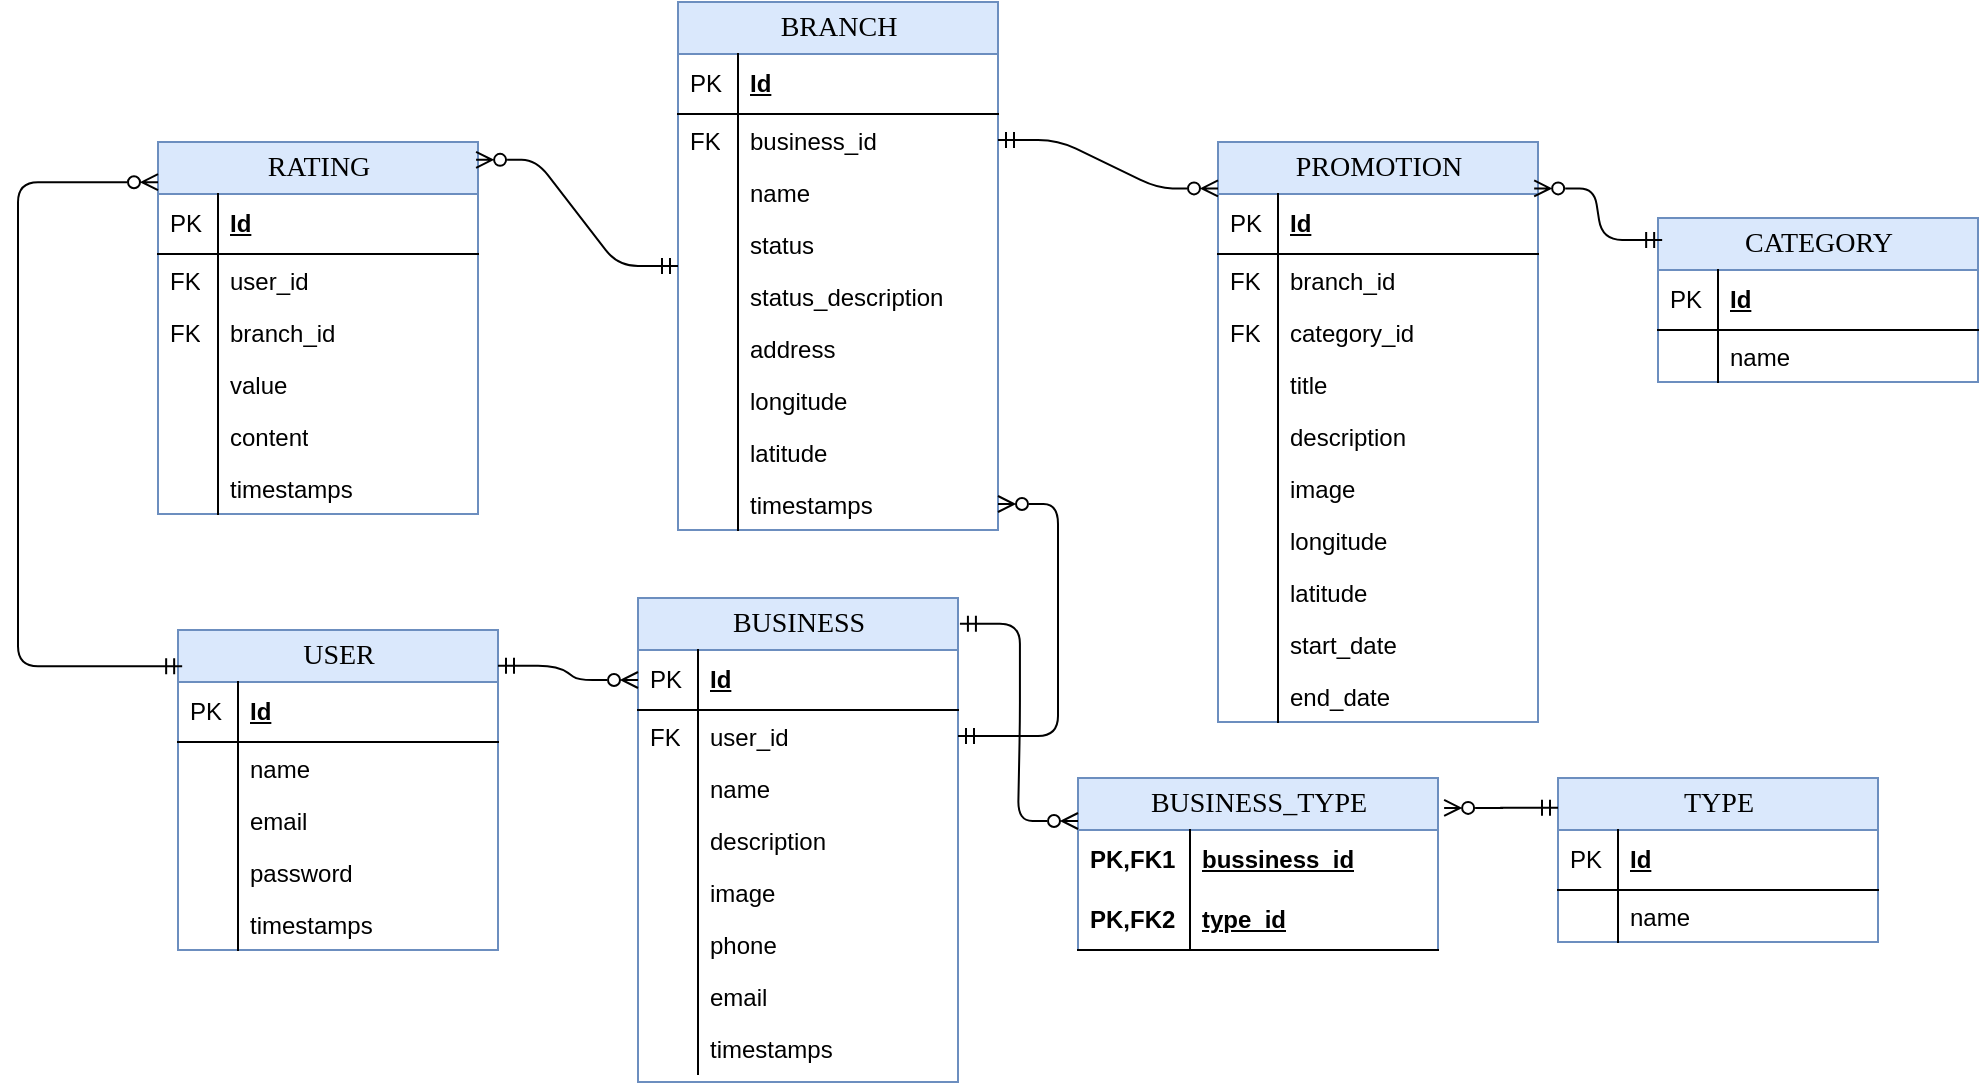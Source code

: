 <mxfile version="24.7.2" type="device">
  <diagram name="Page-1" id="e56a1550-8fbb-45ad-956c-1786394a9013">
    <mxGraphModel dx="2567" dy="1573" grid="1" gridSize="10" guides="1" tooltips="1" connect="1" arrows="1" fold="1" page="1" pageScale="1" pageWidth="1100" pageHeight="850" background="none" math="0" shadow="0">
      <root>
        <mxCell id="0" />
        <mxCell id="1" parent="0" />
        <mxCell id="ohOQZttrd2e1mQCOzsB0-14" value="USER" style="swimlane;html=1;fontStyle=0;childLayout=stackLayout;horizontal=1;startSize=26;fillColor=#dae8fc;horizontalStack=0;resizeParent=1;resizeLast=0;collapsible=1;marginBottom=0;swimlaneFillColor=#ffffff;align=center;rounded=0;shadow=0;comic=0;labelBackgroundColor=none;strokeWidth=1;fontFamily=Verdana;fontSize=14;strokeColor=#6c8ebf;" parent="1" vertex="1">
          <mxGeometry x="-30" y="-156" width="160" height="160" as="geometry" />
        </mxCell>
        <mxCell id="ohOQZttrd2e1mQCOzsB0-15" value="Id" style="shape=partialRectangle;top=0;left=0;right=0;bottom=1;html=1;align=left;verticalAlign=middle;fillColor=none;spacingLeft=34;spacingRight=4;whiteSpace=wrap;overflow=hidden;rotatable=0;points=[[0,0.5],[1,0.5]];portConstraint=eastwest;dropTarget=0;fontStyle=5;" parent="ohOQZttrd2e1mQCOzsB0-14" vertex="1">
          <mxGeometry y="26" width="160" height="30" as="geometry" />
        </mxCell>
        <mxCell id="ohOQZttrd2e1mQCOzsB0-16" value="PK" style="shape=partialRectangle;top=0;left=0;bottom=0;html=1;fillColor=none;align=left;verticalAlign=middle;spacingLeft=4;spacingRight=4;whiteSpace=wrap;overflow=hidden;rotatable=0;points=[];portConstraint=eastwest;part=1;" parent="ohOQZttrd2e1mQCOzsB0-15" vertex="1" connectable="0">
          <mxGeometry width="30" height="30" as="geometry" />
        </mxCell>
        <mxCell id="ohOQZttrd2e1mQCOzsB0-17" value="name" style="shape=partialRectangle;top=0;left=0;right=0;bottom=0;html=1;align=left;verticalAlign=top;fillColor=none;spacingLeft=34;spacingRight=4;whiteSpace=wrap;overflow=hidden;rotatable=0;points=[[0,0.5],[1,0.5]];portConstraint=eastwest;dropTarget=0;" parent="ohOQZttrd2e1mQCOzsB0-14" vertex="1">
          <mxGeometry y="56" width="160" height="26" as="geometry" />
        </mxCell>
        <mxCell id="ohOQZttrd2e1mQCOzsB0-18" value="" style="shape=partialRectangle;top=0;left=0;bottom=0;html=1;fillColor=none;align=left;verticalAlign=top;spacingLeft=4;spacingRight=4;whiteSpace=wrap;overflow=hidden;rotatable=0;points=[];portConstraint=eastwest;part=1;" parent="ohOQZttrd2e1mQCOzsB0-17" vertex="1" connectable="0">
          <mxGeometry width="30" height="26" as="geometry" />
        </mxCell>
        <mxCell id="ohOQZttrd2e1mQCOzsB0-19" value="email" style="shape=partialRectangle;top=0;left=0;right=0;bottom=0;html=1;align=left;verticalAlign=top;fillColor=none;spacingLeft=34;spacingRight=4;whiteSpace=wrap;overflow=hidden;rotatable=0;points=[[0,0.5],[1,0.5]];portConstraint=eastwest;dropTarget=0;" parent="ohOQZttrd2e1mQCOzsB0-14" vertex="1">
          <mxGeometry y="82" width="160" height="26" as="geometry" />
        </mxCell>
        <mxCell id="ohOQZttrd2e1mQCOzsB0-20" value="" style="shape=partialRectangle;top=0;left=0;bottom=0;html=1;fillColor=none;align=left;verticalAlign=top;spacingLeft=4;spacingRight=4;whiteSpace=wrap;overflow=hidden;rotatable=0;points=[];portConstraint=eastwest;part=1;" parent="ohOQZttrd2e1mQCOzsB0-19" vertex="1" connectable="0">
          <mxGeometry width="30" height="26" as="geometry" />
        </mxCell>
        <mxCell id="ohOQZttrd2e1mQCOzsB0-21" value="password" style="shape=partialRectangle;top=0;left=0;right=0;bottom=0;html=1;align=left;verticalAlign=top;fillColor=none;spacingLeft=34;spacingRight=4;whiteSpace=wrap;overflow=hidden;rotatable=0;points=[[0,0.5],[1,0.5]];portConstraint=eastwest;dropTarget=0;" parent="ohOQZttrd2e1mQCOzsB0-14" vertex="1">
          <mxGeometry y="108" width="160" height="26" as="geometry" />
        </mxCell>
        <mxCell id="ohOQZttrd2e1mQCOzsB0-22" value="" style="shape=partialRectangle;top=0;left=0;bottom=0;html=1;fillColor=none;align=left;verticalAlign=top;spacingLeft=4;spacingRight=4;whiteSpace=wrap;overflow=hidden;rotatable=0;points=[];portConstraint=eastwest;part=1;" parent="ohOQZttrd2e1mQCOzsB0-21" vertex="1" connectable="0">
          <mxGeometry width="30" height="26" as="geometry" />
        </mxCell>
        <mxCell id="ohOQZttrd2e1mQCOzsB0-25" value="timestamps" style="shape=partialRectangle;top=0;left=0;right=0;bottom=0;html=1;align=left;verticalAlign=top;fillColor=none;spacingLeft=34;spacingRight=4;whiteSpace=wrap;overflow=hidden;rotatable=0;points=[[0,0.5],[1,0.5]];portConstraint=eastwest;dropTarget=0;" parent="ohOQZttrd2e1mQCOzsB0-14" vertex="1">
          <mxGeometry y="134" width="160" height="26" as="geometry" />
        </mxCell>
        <mxCell id="ohOQZttrd2e1mQCOzsB0-26" value="" style="shape=partialRectangle;top=0;left=0;bottom=0;html=1;fillColor=none;align=left;verticalAlign=top;spacingLeft=4;spacingRight=4;whiteSpace=wrap;overflow=hidden;rotatable=0;points=[];portConstraint=eastwest;part=1;" parent="ohOQZttrd2e1mQCOzsB0-25" vertex="1" connectable="0">
          <mxGeometry width="30" height="26" as="geometry" />
        </mxCell>
        <mxCell id="ohOQZttrd2e1mQCOzsB0-27" value="BUSINESS" style="swimlane;html=1;fontStyle=0;childLayout=stackLayout;horizontal=1;startSize=26;fillColor=#dae8fc;horizontalStack=0;resizeParent=1;resizeLast=0;collapsible=1;marginBottom=0;swimlaneFillColor=#ffffff;align=center;rounded=0;shadow=0;comic=0;labelBackgroundColor=none;strokeWidth=1;fontFamily=Verdana;fontSize=14;strokeColor=#6c8ebf;" parent="1" vertex="1">
          <mxGeometry x="200" y="-172" width="160" height="242" as="geometry" />
        </mxCell>
        <mxCell id="ohOQZttrd2e1mQCOzsB0-28" value="Id" style="shape=partialRectangle;top=0;left=0;right=0;bottom=1;html=1;align=left;verticalAlign=middle;fillColor=none;spacingLeft=34;spacingRight=4;whiteSpace=wrap;overflow=hidden;rotatable=0;points=[[0,0.5],[1,0.5]];portConstraint=eastwest;dropTarget=0;fontStyle=5;" parent="ohOQZttrd2e1mQCOzsB0-27" vertex="1">
          <mxGeometry y="26" width="160" height="30" as="geometry" />
        </mxCell>
        <mxCell id="ohOQZttrd2e1mQCOzsB0-29" value="PK" style="shape=partialRectangle;top=0;left=0;bottom=0;html=1;fillColor=none;align=left;verticalAlign=middle;spacingLeft=4;spacingRight=4;whiteSpace=wrap;overflow=hidden;rotatable=0;points=[];portConstraint=eastwest;part=1;" parent="ohOQZttrd2e1mQCOzsB0-28" vertex="1" connectable="0">
          <mxGeometry width="30" height="30" as="geometry" />
        </mxCell>
        <mxCell id="ohOQZttrd2e1mQCOzsB0-30" value="user_id" style="shape=partialRectangle;top=0;left=0;right=0;bottom=0;html=1;align=left;verticalAlign=top;fillColor=none;spacingLeft=34;spacingRight=4;whiteSpace=wrap;overflow=hidden;rotatable=0;points=[[0,0.5],[1,0.5]];portConstraint=eastwest;dropTarget=0;" parent="ohOQZttrd2e1mQCOzsB0-27" vertex="1">
          <mxGeometry y="56" width="160" height="26" as="geometry" />
        </mxCell>
        <mxCell id="ohOQZttrd2e1mQCOzsB0-31" value="FK" style="shape=partialRectangle;top=0;left=0;bottom=0;html=1;fillColor=none;align=left;verticalAlign=top;spacingLeft=4;spacingRight=4;whiteSpace=wrap;overflow=hidden;rotatable=0;points=[];portConstraint=eastwest;part=1;" parent="ohOQZttrd2e1mQCOzsB0-30" vertex="1" connectable="0">
          <mxGeometry width="30" height="26" as="geometry" />
        </mxCell>
        <mxCell id="ohOQZttrd2e1mQCOzsB0-32" value="name" style="shape=partialRectangle;top=0;left=0;right=0;bottom=0;html=1;align=left;verticalAlign=top;fillColor=none;spacingLeft=34;spacingRight=4;whiteSpace=wrap;overflow=hidden;rotatable=0;points=[[0,0.5],[1,0.5]];portConstraint=eastwest;dropTarget=0;" parent="ohOQZttrd2e1mQCOzsB0-27" vertex="1">
          <mxGeometry y="82" width="160" height="26" as="geometry" />
        </mxCell>
        <mxCell id="ohOQZttrd2e1mQCOzsB0-33" value="" style="shape=partialRectangle;top=0;left=0;bottom=0;html=1;fillColor=none;align=left;verticalAlign=top;spacingLeft=4;spacingRight=4;whiteSpace=wrap;overflow=hidden;rotatable=0;points=[];portConstraint=eastwest;part=1;" parent="ohOQZttrd2e1mQCOzsB0-32" vertex="1" connectable="0">
          <mxGeometry width="30" height="26" as="geometry" />
        </mxCell>
        <mxCell id="ohOQZttrd2e1mQCOzsB0-79" value="description" style="shape=partialRectangle;top=0;left=0;right=0;bottom=0;html=1;align=left;verticalAlign=top;fillColor=none;spacingLeft=34;spacingRight=4;whiteSpace=wrap;overflow=hidden;rotatable=0;points=[[0,0.5],[1,0.5]];portConstraint=eastwest;dropTarget=0;" parent="ohOQZttrd2e1mQCOzsB0-27" vertex="1">
          <mxGeometry y="108" width="160" height="26" as="geometry" />
        </mxCell>
        <mxCell id="ohOQZttrd2e1mQCOzsB0-80" value="" style="shape=partialRectangle;top=0;left=0;bottom=0;html=1;fillColor=none;align=left;verticalAlign=top;spacingLeft=4;spacingRight=4;whiteSpace=wrap;overflow=hidden;rotatable=0;points=[];portConstraint=eastwest;part=1;" parent="ohOQZttrd2e1mQCOzsB0-79" vertex="1" connectable="0">
          <mxGeometry width="30" height="26" as="geometry" />
        </mxCell>
        <mxCell id="ohOQZttrd2e1mQCOzsB0-115" value="image" style="shape=partialRectangle;top=0;left=0;right=0;bottom=0;html=1;align=left;verticalAlign=top;fillColor=none;spacingLeft=34;spacingRight=4;whiteSpace=wrap;overflow=hidden;rotatable=0;points=[[0,0.5],[1,0.5]];portConstraint=eastwest;dropTarget=0;" parent="ohOQZttrd2e1mQCOzsB0-27" vertex="1">
          <mxGeometry y="134" width="160" height="26" as="geometry" />
        </mxCell>
        <mxCell id="ohOQZttrd2e1mQCOzsB0-116" value="" style="shape=partialRectangle;top=0;left=0;bottom=0;html=1;fillColor=none;align=left;verticalAlign=top;spacingLeft=4;spacingRight=4;whiteSpace=wrap;overflow=hidden;rotatable=0;points=[];portConstraint=eastwest;part=1;" parent="ohOQZttrd2e1mQCOzsB0-115" vertex="1" connectable="0">
          <mxGeometry width="30" height="26" as="geometry" />
        </mxCell>
        <mxCell id="ohOQZttrd2e1mQCOzsB0-83" value="phone" style="shape=partialRectangle;top=0;left=0;right=0;bottom=0;html=1;align=left;verticalAlign=top;fillColor=none;spacingLeft=34;spacingRight=4;whiteSpace=wrap;overflow=hidden;rotatable=0;points=[[0,0.5],[1,0.5]];portConstraint=eastwest;dropTarget=0;" parent="ohOQZttrd2e1mQCOzsB0-27" vertex="1">
          <mxGeometry y="160" width="160" height="26" as="geometry" />
        </mxCell>
        <mxCell id="ohOQZttrd2e1mQCOzsB0-84" value="" style="shape=partialRectangle;top=0;left=0;bottom=0;html=1;fillColor=none;align=left;verticalAlign=top;spacingLeft=4;spacingRight=4;whiteSpace=wrap;overflow=hidden;rotatable=0;points=[];portConstraint=eastwest;part=1;" parent="ohOQZttrd2e1mQCOzsB0-83" vertex="1" connectable="0">
          <mxGeometry width="30" height="26" as="geometry" />
        </mxCell>
        <mxCell id="ohOQZttrd2e1mQCOzsB0-85" value="email" style="shape=partialRectangle;top=0;left=0;right=0;bottom=0;html=1;align=left;verticalAlign=top;fillColor=none;spacingLeft=34;spacingRight=4;whiteSpace=wrap;overflow=hidden;rotatable=0;points=[[0,0.5],[1,0.5]];portConstraint=eastwest;dropTarget=0;" parent="ohOQZttrd2e1mQCOzsB0-27" vertex="1">
          <mxGeometry y="186" width="160" height="26" as="geometry" />
        </mxCell>
        <mxCell id="ohOQZttrd2e1mQCOzsB0-86" value="" style="shape=partialRectangle;top=0;left=0;bottom=0;html=1;fillColor=none;align=left;verticalAlign=top;spacingLeft=4;spacingRight=4;whiteSpace=wrap;overflow=hidden;rotatable=0;points=[];portConstraint=eastwest;part=1;" parent="ohOQZttrd2e1mQCOzsB0-85" vertex="1" connectable="0">
          <mxGeometry width="30" height="26" as="geometry" />
        </mxCell>
        <mxCell id="ohOQZttrd2e1mQCOzsB0-36" value="timestamps" style="shape=partialRectangle;top=0;left=0;right=0;bottom=0;html=1;align=left;verticalAlign=top;fillColor=none;spacingLeft=34;spacingRight=4;whiteSpace=wrap;overflow=hidden;rotatable=0;points=[[0,0.5],[1,0.5]];portConstraint=eastwest;dropTarget=0;" parent="ohOQZttrd2e1mQCOzsB0-27" vertex="1">
          <mxGeometry y="212" width="160" height="26" as="geometry" />
        </mxCell>
        <mxCell id="ohOQZttrd2e1mQCOzsB0-37" value="" style="shape=partialRectangle;top=0;left=0;bottom=0;html=1;fillColor=none;align=left;verticalAlign=top;spacingLeft=4;spacingRight=4;whiteSpace=wrap;overflow=hidden;rotatable=0;points=[];portConstraint=eastwest;part=1;" parent="ohOQZttrd2e1mQCOzsB0-36" vertex="1" connectable="0">
          <mxGeometry width="30" height="26" as="geometry" />
        </mxCell>
        <mxCell id="ohOQZttrd2e1mQCOzsB0-40" value="TYPE" style="swimlane;html=1;fontStyle=0;childLayout=stackLayout;horizontal=1;startSize=26;fillColor=#dae8fc;horizontalStack=0;resizeParent=1;resizeLast=0;collapsible=1;marginBottom=0;swimlaneFillColor=#ffffff;align=center;rounded=0;shadow=0;comic=0;labelBackgroundColor=none;strokeWidth=1;fontFamily=Verdana;fontSize=14;strokeColor=#6c8ebf;" parent="1" vertex="1">
          <mxGeometry x="660" y="-82" width="160" height="82" as="geometry" />
        </mxCell>
        <mxCell id="ohOQZttrd2e1mQCOzsB0-41" value="Id" style="shape=partialRectangle;top=0;left=0;right=0;bottom=1;html=1;align=left;verticalAlign=middle;fillColor=none;spacingLeft=34;spacingRight=4;whiteSpace=wrap;overflow=hidden;rotatable=0;points=[[0,0.5],[1,0.5]];portConstraint=eastwest;dropTarget=0;fontStyle=5;" parent="ohOQZttrd2e1mQCOzsB0-40" vertex="1">
          <mxGeometry y="26" width="160" height="30" as="geometry" />
        </mxCell>
        <mxCell id="ohOQZttrd2e1mQCOzsB0-42" value="PK" style="shape=partialRectangle;top=0;left=0;bottom=0;html=1;fillColor=none;align=left;verticalAlign=middle;spacingLeft=4;spacingRight=4;whiteSpace=wrap;overflow=hidden;rotatable=0;points=[];portConstraint=eastwest;part=1;" parent="ohOQZttrd2e1mQCOzsB0-41" vertex="1" connectable="0">
          <mxGeometry width="30" height="30" as="geometry" />
        </mxCell>
        <mxCell id="ohOQZttrd2e1mQCOzsB0-45" value="name" style="shape=partialRectangle;top=0;left=0;right=0;bottom=0;html=1;align=left;verticalAlign=top;fillColor=none;spacingLeft=34;spacingRight=4;whiteSpace=wrap;overflow=hidden;rotatable=0;points=[[0,0.5],[1,0.5]];portConstraint=eastwest;dropTarget=0;" parent="ohOQZttrd2e1mQCOzsB0-40" vertex="1">
          <mxGeometry y="56" width="160" height="26" as="geometry" />
        </mxCell>
        <mxCell id="ohOQZttrd2e1mQCOzsB0-46" value="" style="shape=partialRectangle;top=0;left=0;bottom=0;html=1;fillColor=none;align=left;verticalAlign=top;spacingLeft=4;spacingRight=4;whiteSpace=wrap;overflow=hidden;rotatable=0;points=[];portConstraint=eastwest;part=1;" parent="ohOQZttrd2e1mQCOzsB0-45" vertex="1" connectable="0">
          <mxGeometry width="30" height="26" as="geometry" />
        </mxCell>
        <mxCell id="ohOQZttrd2e1mQCOzsB0-53" value="RATING" style="swimlane;html=1;fontStyle=0;childLayout=stackLayout;horizontal=1;startSize=26;fillColor=#dae8fc;horizontalStack=0;resizeParent=1;resizeLast=0;collapsible=1;marginBottom=0;swimlaneFillColor=#ffffff;align=center;rounded=0;shadow=0;comic=0;labelBackgroundColor=none;strokeWidth=1;fontFamily=Verdana;fontSize=14;strokeColor=#6c8ebf;" parent="1" vertex="1">
          <mxGeometry x="-40" y="-400" width="160" height="186" as="geometry" />
        </mxCell>
        <mxCell id="ohOQZttrd2e1mQCOzsB0-54" value="Id" style="shape=partialRectangle;top=0;left=0;right=0;bottom=1;html=1;align=left;verticalAlign=middle;fillColor=none;spacingLeft=34;spacingRight=4;whiteSpace=wrap;overflow=hidden;rotatable=0;points=[[0,0.5],[1,0.5]];portConstraint=eastwest;dropTarget=0;fontStyle=5;" parent="ohOQZttrd2e1mQCOzsB0-53" vertex="1">
          <mxGeometry y="26" width="160" height="30" as="geometry" />
        </mxCell>
        <mxCell id="ohOQZttrd2e1mQCOzsB0-55" value="PK" style="shape=partialRectangle;top=0;left=0;bottom=0;html=1;fillColor=none;align=left;verticalAlign=middle;spacingLeft=4;spacingRight=4;whiteSpace=wrap;overflow=hidden;rotatable=0;points=[];portConstraint=eastwest;part=1;" parent="ohOQZttrd2e1mQCOzsB0-54" vertex="1" connectable="0">
          <mxGeometry width="30" height="30" as="geometry" />
        </mxCell>
        <mxCell id="ohOQZttrd2e1mQCOzsB0-56" value="user_id" style="shape=partialRectangle;top=0;left=0;right=0;bottom=0;html=1;align=left;verticalAlign=top;fillColor=none;spacingLeft=34;spacingRight=4;whiteSpace=wrap;overflow=hidden;rotatable=0;points=[[0,0.5],[1,0.5]];portConstraint=eastwest;dropTarget=0;" parent="ohOQZttrd2e1mQCOzsB0-53" vertex="1">
          <mxGeometry y="56" width="160" height="26" as="geometry" />
        </mxCell>
        <mxCell id="ohOQZttrd2e1mQCOzsB0-57" value="FK" style="shape=partialRectangle;top=0;left=0;bottom=0;html=1;fillColor=none;align=left;verticalAlign=top;spacingLeft=4;spacingRight=4;whiteSpace=wrap;overflow=hidden;rotatable=0;points=[];portConstraint=eastwest;part=1;" parent="ohOQZttrd2e1mQCOzsB0-56" vertex="1" connectable="0">
          <mxGeometry width="30" height="26" as="geometry" />
        </mxCell>
        <mxCell id="ohOQZttrd2e1mQCOzsB0-58" value="branch_id" style="shape=partialRectangle;top=0;left=0;right=0;bottom=0;html=1;align=left;verticalAlign=top;fillColor=none;spacingLeft=34;spacingRight=4;whiteSpace=wrap;overflow=hidden;rotatable=0;points=[[0,0.5],[1,0.5]];portConstraint=eastwest;dropTarget=0;" parent="ohOQZttrd2e1mQCOzsB0-53" vertex="1">
          <mxGeometry y="82" width="160" height="26" as="geometry" />
        </mxCell>
        <mxCell id="ohOQZttrd2e1mQCOzsB0-59" value="FK" style="shape=partialRectangle;top=0;left=0;bottom=0;html=1;fillColor=none;align=left;verticalAlign=top;spacingLeft=4;spacingRight=4;whiteSpace=wrap;overflow=hidden;rotatable=0;points=[];portConstraint=eastwest;part=1;" parent="ohOQZttrd2e1mQCOzsB0-58" vertex="1" connectable="0">
          <mxGeometry width="30" height="26" as="geometry" />
        </mxCell>
        <mxCell id="ohOQZttrd2e1mQCOzsB0-60" value="value&lt;span style=&quot;white-space: pre;&quot;&gt;&#x9;&lt;/span&gt;" style="shape=partialRectangle;top=0;left=0;right=0;bottom=0;html=1;align=left;verticalAlign=top;fillColor=none;spacingLeft=34;spacingRight=4;whiteSpace=wrap;overflow=hidden;rotatable=0;points=[[0,0.5],[1,0.5]];portConstraint=eastwest;dropTarget=0;" parent="ohOQZttrd2e1mQCOzsB0-53" vertex="1">
          <mxGeometry y="108" width="160" height="26" as="geometry" />
        </mxCell>
        <mxCell id="ohOQZttrd2e1mQCOzsB0-61" value="" style="shape=partialRectangle;top=0;left=0;bottom=0;html=1;fillColor=none;align=left;verticalAlign=top;spacingLeft=4;spacingRight=4;whiteSpace=wrap;overflow=hidden;rotatable=0;points=[];portConstraint=eastwest;part=1;" parent="ohOQZttrd2e1mQCOzsB0-60" vertex="1" connectable="0">
          <mxGeometry width="30" height="26" as="geometry" />
        </mxCell>
        <mxCell id="ohOQZttrd2e1mQCOzsB0-64" value="content" style="shape=partialRectangle;top=0;left=0;right=0;bottom=0;html=1;align=left;verticalAlign=top;fillColor=none;spacingLeft=34;spacingRight=4;whiteSpace=wrap;overflow=hidden;rotatable=0;points=[[0,0.5],[1,0.5]];portConstraint=eastwest;dropTarget=0;" parent="ohOQZttrd2e1mQCOzsB0-53" vertex="1">
          <mxGeometry y="134" width="160" height="26" as="geometry" />
        </mxCell>
        <mxCell id="ohOQZttrd2e1mQCOzsB0-65" value="" style="shape=partialRectangle;top=0;left=0;bottom=0;html=1;fillColor=none;align=left;verticalAlign=top;spacingLeft=4;spacingRight=4;whiteSpace=wrap;overflow=hidden;rotatable=0;points=[];portConstraint=eastwest;part=1;" parent="ohOQZttrd2e1mQCOzsB0-64" vertex="1" connectable="0">
          <mxGeometry width="30" height="26" as="geometry" />
        </mxCell>
        <mxCell id="ohOQZttrd2e1mQCOzsB0-121" value="timestamps" style="shape=partialRectangle;top=0;left=0;right=0;bottom=0;html=1;align=left;verticalAlign=top;fillColor=none;spacingLeft=34;spacingRight=4;whiteSpace=wrap;overflow=hidden;rotatable=0;points=[[0,0.5],[1,0.5]];portConstraint=eastwest;dropTarget=0;" parent="ohOQZttrd2e1mQCOzsB0-53" vertex="1">
          <mxGeometry y="160" width="160" height="26" as="geometry" />
        </mxCell>
        <mxCell id="ohOQZttrd2e1mQCOzsB0-122" value="" style="shape=partialRectangle;top=0;left=0;bottom=0;html=1;fillColor=none;align=left;verticalAlign=top;spacingLeft=4;spacingRight=4;whiteSpace=wrap;overflow=hidden;rotatable=0;points=[];portConstraint=eastwest;part=1;" parent="ohOQZttrd2e1mQCOzsB0-121" vertex="1" connectable="0">
          <mxGeometry width="30" height="26" as="geometry" />
        </mxCell>
        <mxCell id="ohOQZttrd2e1mQCOzsB0-66" value="BRANCH" style="swimlane;html=1;fontStyle=0;childLayout=stackLayout;horizontal=1;startSize=26;fillColor=#dae8fc;horizontalStack=0;resizeParent=1;resizeLast=0;collapsible=1;marginBottom=0;swimlaneFillColor=#ffffff;align=center;rounded=0;shadow=0;comic=0;labelBackgroundColor=none;strokeWidth=1;fontFamily=Verdana;fontSize=14;strokeColor=#6c8ebf;" parent="1" vertex="1">
          <mxGeometry x="220" y="-470" width="160" height="264" as="geometry" />
        </mxCell>
        <mxCell id="ohOQZttrd2e1mQCOzsB0-67" value="Id" style="shape=partialRectangle;top=0;left=0;right=0;bottom=1;html=1;align=left;verticalAlign=middle;fillColor=none;spacingLeft=34;spacingRight=4;whiteSpace=wrap;overflow=hidden;rotatable=0;points=[[0,0.5],[1,0.5]];portConstraint=eastwest;dropTarget=0;fontStyle=5;" parent="ohOQZttrd2e1mQCOzsB0-66" vertex="1">
          <mxGeometry y="26" width="160" height="30" as="geometry" />
        </mxCell>
        <mxCell id="ohOQZttrd2e1mQCOzsB0-68" value="PK" style="shape=partialRectangle;top=0;left=0;bottom=0;html=1;fillColor=none;align=left;verticalAlign=middle;spacingLeft=4;spacingRight=4;whiteSpace=wrap;overflow=hidden;rotatable=0;points=[];portConstraint=eastwest;part=1;" parent="ohOQZttrd2e1mQCOzsB0-67" vertex="1" connectable="0">
          <mxGeometry width="30" height="30" as="geometry" />
        </mxCell>
        <mxCell id="ohOQZttrd2e1mQCOzsB0-71" value="business_id" style="shape=partialRectangle;top=0;left=0;right=0;bottom=0;html=1;align=left;verticalAlign=top;fillColor=none;spacingLeft=34;spacingRight=4;whiteSpace=wrap;overflow=hidden;rotatable=0;points=[[0,0.5],[1,0.5]];portConstraint=eastwest;dropTarget=0;" parent="ohOQZttrd2e1mQCOzsB0-66" vertex="1">
          <mxGeometry y="56" width="160" height="26" as="geometry" />
        </mxCell>
        <mxCell id="ohOQZttrd2e1mQCOzsB0-72" value="FK" style="shape=partialRectangle;top=0;left=0;bottom=0;html=1;fillColor=none;align=left;verticalAlign=top;spacingLeft=4;spacingRight=4;whiteSpace=wrap;overflow=hidden;rotatable=0;points=[];portConstraint=eastwest;part=1;" parent="ohOQZttrd2e1mQCOzsB0-71" vertex="1" connectable="0">
          <mxGeometry width="30" height="26" as="geometry" />
        </mxCell>
        <mxCell id="ohOQZttrd2e1mQCOzsB0-73" value="name" style="shape=partialRectangle;top=0;left=0;right=0;bottom=0;html=1;align=left;verticalAlign=top;fillColor=none;spacingLeft=34;spacingRight=4;whiteSpace=wrap;overflow=hidden;rotatable=0;points=[[0,0.5],[1,0.5]];portConstraint=eastwest;dropTarget=0;" parent="ohOQZttrd2e1mQCOzsB0-66" vertex="1">
          <mxGeometry y="82" width="160" height="26" as="geometry" />
        </mxCell>
        <mxCell id="ohOQZttrd2e1mQCOzsB0-74" value="" style="shape=partialRectangle;top=0;left=0;bottom=0;html=1;fillColor=none;align=left;verticalAlign=top;spacingLeft=4;spacingRight=4;whiteSpace=wrap;overflow=hidden;rotatable=0;points=[];portConstraint=eastwest;part=1;" parent="ohOQZttrd2e1mQCOzsB0-73" vertex="1" connectable="0">
          <mxGeometry width="30" height="26" as="geometry" />
        </mxCell>
        <mxCell id="ohOQZttrd2e1mQCOzsB0-146" value="status" style="shape=partialRectangle;top=0;left=0;right=0;bottom=0;html=1;align=left;verticalAlign=top;fillColor=none;spacingLeft=34;spacingRight=4;whiteSpace=wrap;overflow=hidden;rotatable=0;points=[[0,0.5],[1,0.5]];portConstraint=eastwest;dropTarget=0;" parent="ohOQZttrd2e1mQCOzsB0-66" vertex="1">
          <mxGeometry y="108" width="160" height="26" as="geometry" />
        </mxCell>
        <mxCell id="ohOQZttrd2e1mQCOzsB0-147" value="" style="shape=partialRectangle;top=0;left=0;bottom=0;html=1;fillColor=none;align=left;verticalAlign=top;spacingLeft=4;spacingRight=4;whiteSpace=wrap;overflow=hidden;rotatable=0;points=[];portConstraint=eastwest;part=1;" parent="ohOQZttrd2e1mQCOzsB0-146" vertex="1" connectable="0">
          <mxGeometry width="30" height="26" as="geometry" />
        </mxCell>
        <mxCell id="ZCqJqprpuBRebXw9Rb-J-1" value="status_description" style="shape=partialRectangle;top=0;left=0;right=0;bottom=0;html=1;align=left;verticalAlign=top;fillColor=none;spacingLeft=34;spacingRight=4;whiteSpace=wrap;overflow=hidden;rotatable=0;points=[[0,0.5],[1,0.5]];portConstraint=eastwest;dropTarget=0;" vertex="1" parent="ohOQZttrd2e1mQCOzsB0-66">
          <mxGeometry y="134" width="160" height="26" as="geometry" />
        </mxCell>
        <mxCell id="ZCqJqprpuBRebXw9Rb-J-2" value="" style="shape=partialRectangle;top=0;left=0;bottom=0;html=1;fillColor=none;align=left;verticalAlign=top;spacingLeft=4;spacingRight=4;whiteSpace=wrap;overflow=hidden;rotatable=0;points=[];portConstraint=eastwest;part=1;" vertex="1" connectable="0" parent="ZCqJqprpuBRebXw9Rb-J-1">
          <mxGeometry width="30" height="26" as="geometry" />
        </mxCell>
        <mxCell id="ZCqJqprpuBRebXw9Rb-J-3" value="address" style="shape=partialRectangle;top=0;left=0;right=0;bottom=0;html=1;align=left;verticalAlign=top;fillColor=none;spacingLeft=34;spacingRight=4;whiteSpace=wrap;overflow=hidden;rotatable=0;points=[[0,0.5],[1,0.5]];portConstraint=eastwest;dropTarget=0;" vertex="1" parent="ohOQZttrd2e1mQCOzsB0-66">
          <mxGeometry y="160" width="160" height="26" as="geometry" />
        </mxCell>
        <mxCell id="ZCqJqprpuBRebXw9Rb-J-4" value="" style="shape=partialRectangle;top=0;left=0;bottom=0;html=1;fillColor=none;align=left;verticalAlign=top;spacingLeft=4;spacingRight=4;whiteSpace=wrap;overflow=hidden;rotatable=0;points=[];portConstraint=eastwest;part=1;" vertex="1" connectable="0" parent="ZCqJqprpuBRebXw9Rb-J-3">
          <mxGeometry width="30" height="26" as="geometry" />
        </mxCell>
        <mxCell id="ohOQZttrd2e1mQCOzsB0-75" value="longitude" style="shape=partialRectangle;top=0;left=0;right=0;bottom=0;html=1;align=left;verticalAlign=top;fillColor=none;spacingLeft=34;spacingRight=4;whiteSpace=wrap;overflow=hidden;rotatable=0;points=[[0,0.5],[1,0.5]];portConstraint=eastwest;dropTarget=0;" parent="ohOQZttrd2e1mQCOzsB0-66" vertex="1">
          <mxGeometry y="186" width="160" height="26" as="geometry" />
        </mxCell>
        <mxCell id="ohOQZttrd2e1mQCOzsB0-76" value="" style="shape=partialRectangle;top=0;left=0;bottom=0;html=1;fillColor=none;align=left;verticalAlign=top;spacingLeft=4;spacingRight=4;whiteSpace=wrap;overflow=hidden;rotatable=0;points=[];portConstraint=eastwest;part=1;" parent="ohOQZttrd2e1mQCOzsB0-75" vertex="1" connectable="0">
          <mxGeometry width="30" height="26" as="geometry" />
        </mxCell>
        <mxCell id="ohOQZttrd2e1mQCOzsB0-140" value="latitude" style="shape=partialRectangle;top=0;left=0;right=0;bottom=0;html=1;align=left;verticalAlign=top;fillColor=none;spacingLeft=34;spacingRight=4;whiteSpace=wrap;overflow=hidden;rotatable=0;points=[[0,0.5],[1,0.5]];portConstraint=eastwest;dropTarget=0;" parent="ohOQZttrd2e1mQCOzsB0-66" vertex="1">
          <mxGeometry y="212" width="160" height="26" as="geometry" />
        </mxCell>
        <mxCell id="ohOQZttrd2e1mQCOzsB0-141" value="" style="shape=partialRectangle;top=0;left=0;bottom=0;html=1;fillColor=none;align=left;verticalAlign=top;spacingLeft=4;spacingRight=4;whiteSpace=wrap;overflow=hidden;rotatable=0;points=[];portConstraint=eastwest;part=1;" parent="ohOQZttrd2e1mQCOzsB0-140" vertex="1" connectable="0">
          <mxGeometry width="30" height="26" as="geometry" />
        </mxCell>
        <mxCell id="ohOQZttrd2e1mQCOzsB0-77" value="timestamps" style="shape=partialRectangle;top=0;left=0;right=0;bottom=0;html=1;align=left;verticalAlign=top;fillColor=none;spacingLeft=34;spacingRight=4;whiteSpace=wrap;overflow=hidden;rotatable=0;points=[[0,0.5],[1,0.5]];portConstraint=eastwest;dropTarget=0;" parent="ohOQZttrd2e1mQCOzsB0-66" vertex="1">
          <mxGeometry y="238" width="160" height="26" as="geometry" />
        </mxCell>
        <mxCell id="ohOQZttrd2e1mQCOzsB0-78" value="" style="shape=partialRectangle;top=0;left=0;bottom=0;html=1;fillColor=none;align=left;verticalAlign=top;spacingLeft=4;spacingRight=4;whiteSpace=wrap;overflow=hidden;rotatable=0;points=[];portConstraint=eastwest;part=1;" parent="ohOQZttrd2e1mQCOzsB0-77" vertex="1" connectable="0">
          <mxGeometry width="30" height="26" as="geometry" />
        </mxCell>
        <mxCell id="ohOQZttrd2e1mQCOzsB0-88" value="PROMOTION" style="swimlane;html=1;fontStyle=0;childLayout=stackLayout;horizontal=1;startSize=26;fillColor=#dae8fc;horizontalStack=0;resizeParent=1;resizeLast=0;collapsible=1;marginBottom=0;swimlaneFillColor=#ffffff;align=center;rounded=0;shadow=0;comic=0;labelBackgroundColor=none;strokeWidth=1;fontFamily=Verdana;fontSize=14;strokeColor=#6c8ebf;" parent="1" vertex="1">
          <mxGeometry x="490" y="-400" width="160" height="290" as="geometry" />
        </mxCell>
        <mxCell id="ohOQZttrd2e1mQCOzsB0-89" value="Id" style="shape=partialRectangle;top=0;left=0;right=0;bottom=1;html=1;align=left;verticalAlign=middle;fillColor=none;spacingLeft=34;spacingRight=4;whiteSpace=wrap;overflow=hidden;rotatable=0;points=[[0,0.5],[1,0.5]];portConstraint=eastwest;dropTarget=0;fontStyle=5;" parent="ohOQZttrd2e1mQCOzsB0-88" vertex="1">
          <mxGeometry y="26" width="160" height="30" as="geometry" />
        </mxCell>
        <mxCell id="ohOQZttrd2e1mQCOzsB0-90" value="PK" style="shape=partialRectangle;top=0;left=0;bottom=0;html=1;fillColor=none;align=left;verticalAlign=middle;spacingLeft=4;spacingRight=4;whiteSpace=wrap;overflow=hidden;rotatable=0;points=[];portConstraint=eastwest;part=1;" parent="ohOQZttrd2e1mQCOzsB0-89" vertex="1" connectable="0">
          <mxGeometry width="30" height="30" as="geometry" />
        </mxCell>
        <mxCell id="ohOQZttrd2e1mQCOzsB0-91" value="branch_id" style="shape=partialRectangle;top=0;left=0;right=0;bottom=0;html=1;align=left;verticalAlign=top;fillColor=none;spacingLeft=34;spacingRight=4;whiteSpace=wrap;overflow=hidden;rotatable=0;points=[[0,0.5],[1,0.5]];portConstraint=eastwest;dropTarget=0;" parent="ohOQZttrd2e1mQCOzsB0-88" vertex="1">
          <mxGeometry y="56" width="160" height="26" as="geometry" />
        </mxCell>
        <mxCell id="ohOQZttrd2e1mQCOzsB0-92" value="FK" style="shape=partialRectangle;top=0;left=0;bottom=0;html=1;fillColor=none;align=left;verticalAlign=top;spacingLeft=4;spacingRight=4;whiteSpace=wrap;overflow=hidden;rotatable=0;points=[];portConstraint=eastwest;part=1;" parent="ohOQZttrd2e1mQCOzsB0-91" vertex="1" connectable="0">
          <mxGeometry width="30" height="26" as="geometry" />
        </mxCell>
        <mxCell id="ohOQZttrd2e1mQCOzsB0-124" value="category_id" style="shape=partialRectangle;top=0;left=0;right=0;bottom=0;html=1;align=left;verticalAlign=top;fillColor=none;spacingLeft=34;spacingRight=4;whiteSpace=wrap;overflow=hidden;rotatable=0;points=[[0,0.5],[1,0.5]];portConstraint=eastwest;dropTarget=0;" parent="ohOQZttrd2e1mQCOzsB0-88" vertex="1">
          <mxGeometry y="82" width="160" height="26" as="geometry" />
        </mxCell>
        <mxCell id="ohOQZttrd2e1mQCOzsB0-125" value="FK" style="shape=partialRectangle;top=0;left=0;bottom=0;html=1;fillColor=none;align=left;verticalAlign=top;spacingLeft=4;spacingRight=4;whiteSpace=wrap;overflow=hidden;rotatable=0;points=[];portConstraint=eastwest;part=1;" parent="ohOQZttrd2e1mQCOzsB0-124" vertex="1" connectable="0">
          <mxGeometry width="30" height="26" as="geometry" />
        </mxCell>
        <mxCell id="ohOQZttrd2e1mQCOzsB0-126" value="title" style="shape=partialRectangle;top=0;left=0;right=0;bottom=0;html=1;align=left;verticalAlign=top;fillColor=none;spacingLeft=34;spacingRight=4;whiteSpace=wrap;overflow=hidden;rotatable=0;points=[[0,0.5],[1,0.5]];portConstraint=eastwest;dropTarget=0;" parent="ohOQZttrd2e1mQCOzsB0-88" vertex="1">
          <mxGeometry y="108" width="160" height="26" as="geometry" />
        </mxCell>
        <mxCell id="ohOQZttrd2e1mQCOzsB0-127" value="" style="shape=partialRectangle;top=0;left=0;bottom=0;html=1;fillColor=none;align=left;verticalAlign=top;spacingLeft=4;spacingRight=4;whiteSpace=wrap;overflow=hidden;rotatable=0;points=[];portConstraint=eastwest;part=1;" parent="ohOQZttrd2e1mQCOzsB0-126" vertex="1" connectable="0">
          <mxGeometry width="30" height="26" as="geometry" />
        </mxCell>
        <mxCell id="ohOQZttrd2e1mQCOzsB0-128" value="description" style="shape=partialRectangle;top=0;left=0;right=0;bottom=0;html=1;align=left;verticalAlign=top;fillColor=none;spacingLeft=34;spacingRight=4;whiteSpace=wrap;overflow=hidden;rotatable=0;points=[[0,0.5],[1,0.5]];portConstraint=eastwest;dropTarget=0;" parent="ohOQZttrd2e1mQCOzsB0-88" vertex="1">
          <mxGeometry y="134" width="160" height="26" as="geometry" />
        </mxCell>
        <mxCell id="ohOQZttrd2e1mQCOzsB0-129" value="" style="shape=partialRectangle;top=0;left=0;bottom=0;html=1;fillColor=none;align=left;verticalAlign=top;spacingLeft=4;spacingRight=4;whiteSpace=wrap;overflow=hidden;rotatable=0;points=[];portConstraint=eastwest;part=1;" parent="ohOQZttrd2e1mQCOzsB0-128" vertex="1" connectable="0">
          <mxGeometry width="30" height="26" as="geometry" />
        </mxCell>
        <mxCell id="ohOQZttrd2e1mQCOzsB0-136" value="image" style="shape=partialRectangle;top=0;left=0;right=0;bottom=0;html=1;align=left;verticalAlign=top;fillColor=none;spacingLeft=34;spacingRight=4;whiteSpace=wrap;overflow=hidden;rotatable=0;points=[[0,0.5],[1,0.5]];portConstraint=eastwest;dropTarget=0;" parent="ohOQZttrd2e1mQCOzsB0-88" vertex="1">
          <mxGeometry y="160" width="160" height="26" as="geometry" />
        </mxCell>
        <mxCell id="ohOQZttrd2e1mQCOzsB0-137" value="" style="shape=partialRectangle;top=0;left=0;bottom=0;html=1;fillColor=none;align=left;verticalAlign=top;spacingLeft=4;spacingRight=4;whiteSpace=wrap;overflow=hidden;rotatable=0;points=[];portConstraint=eastwest;part=1;" parent="ohOQZttrd2e1mQCOzsB0-136" vertex="1" connectable="0">
          <mxGeometry width="30" height="26" as="geometry" />
        </mxCell>
        <mxCell id="ohOQZttrd2e1mQCOzsB0-142" value="longitude" style="shape=partialRectangle;top=0;left=0;right=0;bottom=0;html=1;align=left;verticalAlign=top;fillColor=none;spacingLeft=34;spacingRight=4;whiteSpace=wrap;overflow=hidden;rotatable=0;points=[[0,0.5],[1,0.5]];portConstraint=eastwest;dropTarget=0;" parent="ohOQZttrd2e1mQCOzsB0-88" vertex="1">
          <mxGeometry y="186" width="160" height="26" as="geometry" />
        </mxCell>
        <mxCell id="ohOQZttrd2e1mQCOzsB0-143" value="" style="shape=partialRectangle;top=0;left=0;bottom=0;html=1;fillColor=none;align=left;verticalAlign=top;spacingLeft=4;spacingRight=4;whiteSpace=wrap;overflow=hidden;rotatable=0;points=[];portConstraint=eastwest;part=1;" parent="ohOQZttrd2e1mQCOzsB0-142" vertex="1" connectable="0">
          <mxGeometry width="30" height="26" as="geometry" />
        </mxCell>
        <mxCell id="ohOQZttrd2e1mQCOzsB0-144" value="latitude" style="shape=partialRectangle;top=0;left=0;right=0;bottom=0;html=1;align=left;verticalAlign=top;fillColor=none;spacingLeft=34;spacingRight=4;whiteSpace=wrap;overflow=hidden;rotatable=0;points=[[0,0.5],[1,0.5]];portConstraint=eastwest;dropTarget=0;" parent="ohOQZttrd2e1mQCOzsB0-88" vertex="1">
          <mxGeometry y="212" width="160" height="26" as="geometry" />
        </mxCell>
        <mxCell id="ohOQZttrd2e1mQCOzsB0-145" value="" style="shape=partialRectangle;top=0;left=0;bottom=0;html=1;fillColor=none;align=left;verticalAlign=top;spacingLeft=4;spacingRight=4;whiteSpace=wrap;overflow=hidden;rotatable=0;points=[];portConstraint=eastwest;part=1;" parent="ohOQZttrd2e1mQCOzsB0-144" vertex="1" connectable="0">
          <mxGeometry width="30" height="26" as="geometry" />
        </mxCell>
        <mxCell id="ohOQZttrd2e1mQCOzsB0-130" value="start_date" style="shape=partialRectangle;top=0;left=0;right=0;bottom=0;html=1;align=left;verticalAlign=top;fillColor=none;spacingLeft=34;spacingRight=4;whiteSpace=wrap;overflow=hidden;rotatable=0;points=[[0,0.5],[1,0.5]];portConstraint=eastwest;dropTarget=0;" parent="ohOQZttrd2e1mQCOzsB0-88" vertex="1">
          <mxGeometry y="238" width="160" height="26" as="geometry" />
        </mxCell>
        <mxCell id="ohOQZttrd2e1mQCOzsB0-131" value="" style="shape=partialRectangle;top=0;left=0;bottom=0;html=1;fillColor=none;align=left;verticalAlign=top;spacingLeft=4;spacingRight=4;whiteSpace=wrap;overflow=hidden;rotatable=0;points=[];portConstraint=eastwest;part=1;" parent="ohOQZttrd2e1mQCOzsB0-130" vertex="1" connectable="0">
          <mxGeometry width="30" height="26" as="geometry" />
        </mxCell>
        <mxCell id="ohOQZttrd2e1mQCOzsB0-132" value="end_date" style="shape=partialRectangle;top=0;left=0;right=0;bottom=0;html=1;align=left;verticalAlign=top;fillColor=none;spacingLeft=34;spacingRight=4;whiteSpace=wrap;overflow=hidden;rotatable=0;points=[[0,0.5],[1,0.5]];portConstraint=eastwest;dropTarget=0;" parent="ohOQZttrd2e1mQCOzsB0-88" vertex="1">
          <mxGeometry y="264" width="160" height="26" as="geometry" />
        </mxCell>
        <mxCell id="ohOQZttrd2e1mQCOzsB0-133" value="" style="shape=partialRectangle;top=0;left=0;bottom=0;html=1;fillColor=none;align=left;verticalAlign=top;spacingLeft=4;spacingRight=4;whiteSpace=wrap;overflow=hidden;rotatable=0;points=[];portConstraint=eastwest;part=1;" parent="ohOQZttrd2e1mQCOzsB0-132" vertex="1" connectable="0">
          <mxGeometry width="30" height="26" as="geometry" />
        </mxCell>
        <mxCell id="ohOQZttrd2e1mQCOzsB0-97" value="CATEGORY" style="swimlane;html=1;fontStyle=0;childLayout=stackLayout;horizontal=1;startSize=26;fillColor=#dae8fc;horizontalStack=0;resizeParent=1;resizeLast=0;collapsible=1;marginBottom=0;swimlaneFillColor=#ffffff;align=center;rounded=0;shadow=0;comic=0;labelBackgroundColor=none;strokeWidth=1;fontFamily=Verdana;fontSize=14;strokeColor=#6c8ebf;" parent="1" vertex="1">
          <mxGeometry x="710" y="-362" width="160" height="82" as="geometry" />
        </mxCell>
        <mxCell id="ohOQZttrd2e1mQCOzsB0-98" value="Id" style="shape=partialRectangle;top=0;left=0;right=0;bottom=1;html=1;align=left;verticalAlign=middle;fillColor=none;spacingLeft=34;spacingRight=4;whiteSpace=wrap;overflow=hidden;rotatable=0;points=[[0,0.5],[1,0.5]];portConstraint=eastwest;dropTarget=0;fontStyle=5;" parent="ohOQZttrd2e1mQCOzsB0-97" vertex="1">
          <mxGeometry y="26" width="160" height="30" as="geometry" />
        </mxCell>
        <mxCell id="ohOQZttrd2e1mQCOzsB0-99" value="PK" style="shape=partialRectangle;top=0;left=0;bottom=0;html=1;fillColor=none;align=left;verticalAlign=middle;spacingLeft=4;spacingRight=4;whiteSpace=wrap;overflow=hidden;rotatable=0;points=[];portConstraint=eastwest;part=1;" parent="ohOQZttrd2e1mQCOzsB0-98" vertex="1" connectable="0">
          <mxGeometry width="30" height="30" as="geometry" />
        </mxCell>
        <mxCell id="ohOQZttrd2e1mQCOzsB0-100" value="name" style="shape=partialRectangle;top=0;left=0;right=0;bottom=0;html=1;align=left;verticalAlign=top;fillColor=none;spacingLeft=34;spacingRight=4;whiteSpace=wrap;overflow=hidden;rotatable=0;points=[[0,0.5],[1,0.5]];portConstraint=eastwest;dropTarget=0;" parent="ohOQZttrd2e1mQCOzsB0-97" vertex="1">
          <mxGeometry y="56" width="160" height="26" as="geometry" />
        </mxCell>
        <mxCell id="ohOQZttrd2e1mQCOzsB0-101" value="" style="shape=partialRectangle;top=0;left=0;bottom=0;html=1;fillColor=none;align=left;verticalAlign=top;spacingLeft=4;spacingRight=4;whiteSpace=wrap;overflow=hidden;rotatable=0;points=[];portConstraint=eastwest;part=1;" parent="ohOQZttrd2e1mQCOzsB0-100" vertex="1" connectable="0">
          <mxGeometry width="30" height="26" as="geometry" />
        </mxCell>
        <mxCell id="ohOQZttrd2e1mQCOzsB0-107" value="BUSINESS_TYPE" style="swimlane;html=1;fontStyle=0;childLayout=stackLayout;horizontal=1;startSize=26;fillColor=#dae8fc;horizontalStack=0;resizeParent=1;resizeLast=0;collapsible=1;marginBottom=0;swimlaneFillColor=#ffffff;align=center;rounded=0;shadow=0;comic=0;labelBackgroundColor=none;strokeWidth=1;fontFamily=Verdana;fontSize=14;strokeColor=#6c8ebf;" parent="1" vertex="1">
          <mxGeometry x="420" y="-82" width="180" height="86" as="geometry" />
        </mxCell>
        <mxCell id="ohOQZttrd2e1mQCOzsB0-108" value="bussiness_id" style="shape=partialRectangle;top=0;left=0;right=0;bottom=0;html=1;align=left;verticalAlign=middle;fillColor=none;spacingLeft=60;spacingRight=4;whiteSpace=wrap;overflow=hidden;rotatable=0;points=[[0,0.5],[1,0.5]];portConstraint=eastwest;dropTarget=0;fontStyle=5;" parent="ohOQZttrd2e1mQCOzsB0-107" vertex="1">
          <mxGeometry y="26" width="180" height="30" as="geometry" />
        </mxCell>
        <mxCell id="ohOQZttrd2e1mQCOzsB0-109" value="PK,FK1" style="shape=partialRectangle;fontStyle=1;top=0;left=0;bottom=0;html=1;fillColor=none;align=left;verticalAlign=middle;spacingLeft=4;spacingRight=4;whiteSpace=wrap;overflow=hidden;rotatable=0;points=[];portConstraint=eastwest;part=1;" parent="ohOQZttrd2e1mQCOzsB0-108" vertex="1" connectable="0">
          <mxGeometry width="56" height="30" as="geometry" />
        </mxCell>
        <mxCell id="ohOQZttrd2e1mQCOzsB0-110" value="type_id" style="shape=partialRectangle;top=0;left=0;right=0;bottom=1;html=1;align=left;verticalAlign=middle;fillColor=none;spacingLeft=60;spacingRight=4;whiteSpace=wrap;overflow=hidden;rotatable=0;points=[[0,0.5],[1,0.5]];portConstraint=eastwest;dropTarget=0;fontStyle=5;" parent="ohOQZttrd2e1mQCOzsB0-107" vertex="1">
          <mxGeometry y="56" width="180" height="30" as="geometry" />
        </mxCell>
        <mxCell id="ohOQZttrd2e1mQCOzsB0-111" value="PK,FK2" style="shape=partialRectangle;fontStyle=1;top=0;left=0;bottom=0;html=1;fillColor=none;align=left;verticalAlign=middle;spacingLeft=4;spacingRight=4;whiteSpace=wrap;overflow=hidden;rotatable=0;points=[];portConstraint=eastwest;part=1;" parent="ohOQZttrd2e1mQCOzsB0-110" vertex="1" connectable="0">
          <mxGeometry width="56" height="30" as="geometry" />
        </mxCell>
        <mxCell id="ohOQZttrd2e1mQCOzsB0-114" value="" style="edgeStyle=entityRelationEdgeStyle;html=1;endArrow=ERzeroToMany;startArrow=ERmandOne;labelBackgroundColor=none;fontFamily=Verdana;fontSize=14;exitX=1.006;exitY=0.053;entryX=0;entryY=0.25;exitDx=0;exitDy=0;exitPerimeter=0;entryDx=0;entryDy=0;endFill=0;" parent="1" source="ohOQZttrd2e1mQCOzsB0-27" target="ohOQZttrd2e1mQCOzsB0-107" edge="1">
          <mxGeometry width="100" height="100" relative="1" as="geometry">
            <mxPoint x="370" y="-113" as="sourcePoint" />
            <mxPoint x="500" y="-230" as="targetPoint" />
          </mxGeometry>
        </mxCell>
        <mxCell id="ohOQZttrd2e1mQCOzsB0-117" value="" style="edgeStyle=entityRelationEdgeStyle;html=1;endArrow=ERzeroToMany;startArrow=ERmandOne;labelBackgroundColor=none;fontFamily=Verdana;fontSize=14;entryX=1.017;entryY=0.174;entryDx=0;entryDy=0;endFill=0;entryPerimeter=0;exitX=0;exitY=0.182;exitDx=0;exitDy=0;exitPerimeter=0;" parent="1" source="ohOQZttrd2e1mQCOzsB0-40" target="ohOQZttrd2e1mQCOzsB0-107" edge="1">
          <mxGeometry width="100" height="100" relative="1" as="geometry">
            <mxPoint x="650" y="-320" as="sourcePoint" />
            <mxPoint x="699" y="-521" as="targetPoint" />
          </mxGeometry>
        </mxCell>
        <mxCell id="ohOQZttrd2e1mQCOzsB0-118" value="" style="edgeStyle=entityRelationEdgeStyle;html=1;endArrow=ERzeroToMany;startArrow=ERmandOne;labelBackgroundColor=none;fontFamily=Verdana;fontSize=14;exitX=1;exitY=0.112;entryX=0;entryY=0.5;exitDx=0;exitDy=0;exitPerimeter=0;entryDx=0;entryDy=0;endFill=0;" parent="1" source="ohOQZttrd2e1mQCOzsB0-14" target="ohOQZttrd2e1mQCOzsB0-28" edge="1">
          <mxGeometry width="100" height="100" relative="1" as="geometry">
            <mxPoint x="371" y="-147" as="sourcePoint" />
            <mxPoint x="430" y="-318" as="targetPoint" />
          </mxGeometry>
        </mxCell>
        <mxCell id="ohOQZttrd2e1mQCOzsB0-119" value="" style="edgeStyle=entityRelationEdgeStyle;html=1;endArrow=ERzeroToMany;startArrow=ERmandOne;labelBackgroundColor=none;fontFamily=Verdana;fontSize=14;endFill=0;" parent="1" source="ohOQZttrd2e1mQCOzsB0-30" target="ohOQZttrd2e1mQCOzsB0-77" edge="1">
          <mxGeometry width="100" height="100" relative="1" as="geometry">
            <mxPoint x="100" y="-180" as="sourcePoint" />
            <mxPoint x="300" y="-280" as="targetPoint" />
            <Array as="points">
              <mxPoint x="110" y="-270" />
              <mxPoint x="200" y="-160" />
              <mxPoint x="250" y="-250" />
              <mxPoint x="290" y="-260" />
              <mxPoint x="270" y="-200" />
              <mxPoint x="200" y="-230" />
            </Array>
          </mxGeometry>
        </mxCell>
        <mxCell id="ohOQZttrd2e1mQCOzsB0-123" value="" style="edgeStyle=entityRelationEdgeStyle;html=1;endArrow=ERzeroToMany;startArrow=ERmandOne;labelBackgroundColor=none;fontFamily=Verdana;fontSize=14;endFill=0;entryX=0.994;entryY=0.048;entryDx=0;entryDy=0;entryPerimeter=0;" parent="1" source="ohOQZttrd2e1mQCOzsB0-66" target="ohOQZttrd2e1mQCOzsB0-53" edge="1">
          <mxGeometry width="100" height="100" relative="1" as="geometry">
            <mxPoint x="190" y="-391" as="sourcePoint" />
            <mxPoint x="400" y="-217" as="targetPoint" />
            <Array as="points">
              <mxPoint x="120" y="-260" />
              <mxPoint x="210" y="-150" />
              <mxPoint x="260" y="-240" />
              <mxPoint x="300" y="-250" />
              <mxPoint x="280" y="-190" />
              <mxPoint x="210" y="-220" />
            </Array>
          </mxGeometry>
        </mxCell>
        <mxCell id="ohOQZttrd2e1mQCOzsB0-134" value="" style="edgeStyle=entityRelationEdgeStyle;html=1;endArrow=ERzeroToMany;startArrow=ERmandOne;labelBackgroundColor=none;fontFamily=Verdana;fontSize=14;endFill=0;entryX=0;entryY=0.08;entryDx=0;entryDy=0;entryPerimeter=0;exitX=1;exitY=0.5;exitDx=0;exitDy=0;" parent="1" source="ohOQZttrd2e1mQCOzsB0-71" target="ohOQZttrd2e1mQCOzsB0-88" edge="1">
          <mxGeometry width="100" height="100" relative="1" as="geometry">
            <mxPoint x="240" y="-297" as="sourcePoint" />
            <mxPoint x="169" y="-381" as="targetPoint" />
            <Array as="points">
              <mxPoint x="130" y="-250" />
              <mxPoint x="220" y="-140" />
              <mxPoint x="270" y="-230" />
              <mxPoint x="310" y="-240" />
              <mxPoint x="290" y="-180" />
              <mxPoint x="220" y="-210" />
            </Array>
          </mxGeometry>
        </mxCell>
        <mxCell id="ohOQZttrd2e1mQCOzsB0-135" value="" style="edgeStyle=entityRelationEdgeStyle;html=1;endArrow=ERzeroToMany;startArrow=ERmandOne;labelBackgroundColor=none;fontFamily=Verdana;fontSize=14;endFill=0;entryX=0.988;entryY=0.08;entryDx=0;entryDy=0;entryPerimeter=0;exitX=0.013;exitY=0.134;exitDx=0;exitDy=0;exitPerimeter=0;" parent="1" source="ohOQZttrd2e1mQCOzsB0-97" target="ohOQZttrd2e1mQCOzsB0-88" edge="1">
          <mxGeometry width="100" height="100" relative="1" as="geometry">
            <mxPoint x="400" y="-295" as="sourcePoint" />
            <mxPoint x="500" y="-373" as="targetPoint" />
            <Array as="points">
              <mxPoint x="140" y="-240" />
              <mxPoint x="230" y="-130" />
              <mxPoint x="280" y="-220" />
              <mxPoint x="320" y="-230" />
              <mxPoint x="300" y="-170" />
              <mxPoint x="230" y="-200" />
            </Array>
          </mxGeometry>
        </mxCell>
        <mxCell id="FM9bDskGFCbk805z1QPH-1" value="" style="edgeStyle=elbowEdgeStyle;html=1;endArrow=ERzeroToMany;startArrow=ERmandOne;labelBackgroundColor=none;fontFamily=Verdana;fontSize=14;endFill=0;entryX=0;entryY=0.108;entryDx=0;entryDy=0;entryPerimeter=0;exitX=0.013;exitY=0.113;exitDx=0;exitDy=0;exitPerimeter=0;" parent="1" source="ohOQZttrd2e1mQCOzsB0-14" target="ohOQZttrd2e1mQCOzsB0-53" edge="1">
          <mxGeometry width="100" height="100" relative="1" as="geometry">
            <mxPoint x="-90" y="-110" as="sourcePoint" />
            <mxPoint x="-110" y="-390" as="targetPoint" />
            <Array as="points">
              <mxPoint x="-110" y="-250" />
            </Array>
          </mxGeometry>
        </mxCell>
      </root>
    </mxGraphModel>
  </diagram>
</mxfile>
